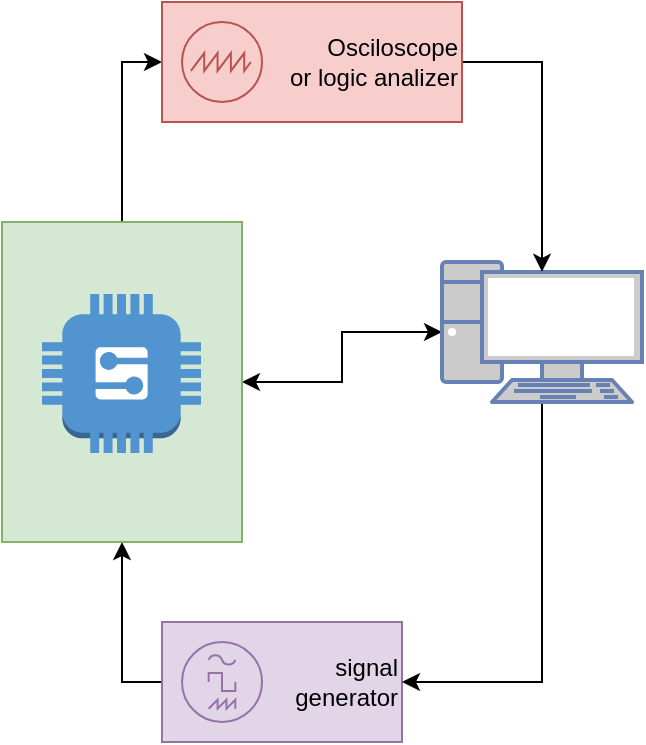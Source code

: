 <mxfile version="13.4.5" type="device"><diagram id="vNZQP2q8nakJAFn0Cv2N" name="Page-1"><mxGraphModel dx="812" dy="541" grid="1" gridSize="10" guides="1" tooltips="1" connect="1" arrows="1" fold="1" page="1" pageScale="1" pageWidth="700" pageHeight="700" math="0" shadow="0"><root><mxCell id="0"/><mxCell id="1" parent="0"/><mxCell id="s0f4U-gvKOUHNGobuiCE-8" style="edgeStyle=orthogonalEdgeStyle;rounded=0;orthogonalLoop=1;jettySize=auto;html=1;exitX=0;exitY=0.5;exitDx=0;exitDy=0;entryX=0.5;entryY=1;entryDx=0;entryDy=0;" edge="1" parent="1" source="s0f4U-gvKOUHNGobuiCE-7" target="s0f4U-gvKOUHNGobuiCE-3"><mxGeometry relative="1" as="geometry"/></mxCell><mxCell id="s0f4U-gvKOUHNGobuiCE-7" value="signal&lt;br&gt;generator" style="rounded=0;whiteSpace=wrap;html=1;fillColor=#e1d5e7;strokeColor=#9673a6;align=right;" vertex="1" parent="1"><mxGeometry x="90" y="320" width="120" height="60" as="geometry"/></mxCell><mxCell id="s0f4U-gvKOUHNGobuiCE-9" style="edgeStyle=orthogonalEdgeStyle;rounded=0;orthogonalLoop=1;jettySize=auto;html=1;exitX=0.5;exitY=0;exitDx=0;exitDy=0;entryX=0;entryY=0.5;entryDx=0;entryDy=0;" edge="1" parent="1" source="s0f4U-gvKOUHNGobuiCE-3" target="s0f4U-gvKOUHNGobuiCE-4"><mxGeometry relative="1" as="geometry"/></mxCell><mxCell id="s0f4U-gvKOUHNGobuiCE-12" style="edgeStyle=orthogonalEdgeStyle;rounded=0;orthogonalLoop=1;jettySize=auto;html=1;exitX=1;exitY=0.5;exitDx=0;exitDy=0;startArrow=classic;startFill=1;" edge="1" parent="1" source="s0f4U-gvKOUHNGobuiCE-3" target="s0f4U-gvKOUHNGobuiCE-1"><mxGeometry relative="1" as="geometry"/></mxCell><mxCell id="s0f4U-gvKOUHNGobuiCE-3" value="" style="rounded=0;whiteSpace=wrap;html=1;fillColor=#d5e8d4;strokeColor=#82b366;" vertex="1" parent="1"><mxGeometry x="10" y="120" width="120" height="160" as="geometry"/></mxCell><mxCell id="s0f4U-gvKOUHNGobuiCE-11" style="edgeStyle=orthogonalEdgeStyle;rounded=0;orthogonalLoop=1;jettySize=auto;html=1;exitX=0.5;exitY=1;exitDx=0;exitDy=0;exitPerimeter=0;entryX=1;entryY=0.5;entryDx=0;entryDy=0;" edge="1" parent="1" source="s0f4U-gvKOUHNGobuiCE-1" target="s0f4U-gvKOUHNGobuiCE-7"><mxGeometry relative="1" as="geometry"/></mxCell><mxCell id="s0f4U-gvKOUHNGobuiCE-1" value="" style="fontColor=#0066CC;verticalAlign=top;verticalLabelPosition=bottom;labelPosition=center;align=center;html=1;outlineConnect=0;fillColor=#CCCCCC;strokeColor=#6881B3;gradientColor=none;gradientDirection=north;strokeWidth=2;shape=mxgraph.networks.pc;" vertex="1" parent="1"><mxGeometry x="230" y="140" width="100" height="70" as="geometry"/></mxCell><mxCell id="s0f4U-gvKOUHNGobuiCE-2" value="" style="outlineConnect=0;dashed=0;verticalLabelPosition=bottom;verticalAlign=top;align=center;html=1;shape=mxgraph.aws3.generic;fillColor=#5294CF;gradientColor=none;" vertex="1" parent="1"><mxGeometry x="30" y="156" width="79.5" height="79.5" as="geometry"/></mxCell><mxCell id="s0f4U-gvKOUHNGobuiCE-10" style="edgeStyle=orthogonalEdgeStyle;rounded=0;orthogonalLoop=1;jettySize=auto;html=1;exitX=1;exitY=0.5;exitDx=0;exitDy=0;entryX=0.5;entryY=0.07;entryDx=0;entryDy=0;entryPerimeter=0;" edge="1" parent="1" source="s0f4U-gvKOUHNGobuiCE-4" target="s0f4U-gvKOUHNGobuiCE-1"><mxGeometry relative="1" as="geometry"/></mxCell><mxCell id="s0f4U-gvKOUHNGobuiCE-4" value="Osciloscope&lt;br&gt;&lt;div&gt;&lt;span&gt;or logic analizer&lt;/span&gt;&lt;/div&gt;" style="rounded=0;whiteSpace=wrap;html=1;fillColor=#f8cecc;strokeColor=#b85450;align=right;" vertex="1" parent="1"><mxGeometry x="90" y="10" width="150" height="60" as="geometry"/></mxCell><mxCell id="s0f4U-gvKOUHNGobuiCE-5" value="" style="perimeter=ellipsePerimeter;verticalLabelPosition=bottom;shadow=0;dashed=0;align=center;html=1;verticalAlign=top;shape=mxgraph.electrical.instruments.oscilloscope;fillColor=#f8cecc;strokeColor=#b85450;" vertex="1" parent="1"><mxGeometry x="90" y="20" width="60" height="40" as="geometry"/></mxCell><mxCell id="s0f4U-gvKOUHNGobuiCE-6" value="" style="perimeter=ellipsePerimeter;verticalLabelPosition=bottom;shadow=0;dashed=0;align=center;html=1;verticalAlign=top;shape=mxgraph.electrical.instruments.signal_generator;fillColor=#e1d5e7;strokeColor=#9673a6;" vertex="1" parent="1"><mxGeometry x="90" y="330" width="60" height="40" as="geometry"/></mxCell></root></mxGraphModel></diagram></mxfile>
